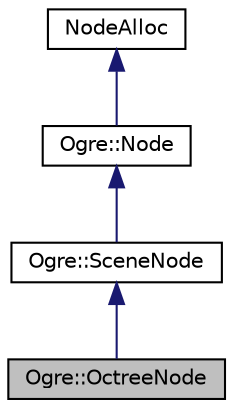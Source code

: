 digraph "Ogre::OctreeNode"
{
  bgcolor="transparent";
  edge [fontname="Helvetica",fontsize="10",labelfontname="Helvetica",labelfontsize="10"];
  node [fontname="Helvetica",fontsize="10",shape=record];
  Node0 [label="Ogre::OctreeNode",height=0.2,width=0.4,color="black", fillcolor="grey75", style="filled", fontcolor="black"];
  Node1 -> Node0 [dir="back",color="midnightblue",fontsize="10",style="solid",fontname="Helvetica"];
  Node1 [label="Ogre::SceneNode",height=0.2,width=0.4,color="black",URL="$class_ogre_1_1_scene_node.html",tooltip="Class representing a node in the scene graph. "];
  Node2 -> Node1 [dir="back",color="midnightblue",fontsize="10",style="solid",fontname="Helvetica"];
  Node2 [label="Ogre::Node",height=0.2,width=0.4,color="black",URL="$class_ogre_1_1_node.html",tooltip="Class representing a general-purpose node an articulated scene graph. "];
  Node3 -> Node2 [dir="back",color="midnightblue",fontsize="10",style="solid",fontname="Helvetica"];
  Node3 [label="NodeAlloc",height=0.2,width=0.4,color="black",URL="$class_ogre_1_1_allocated_object.html"];
}
